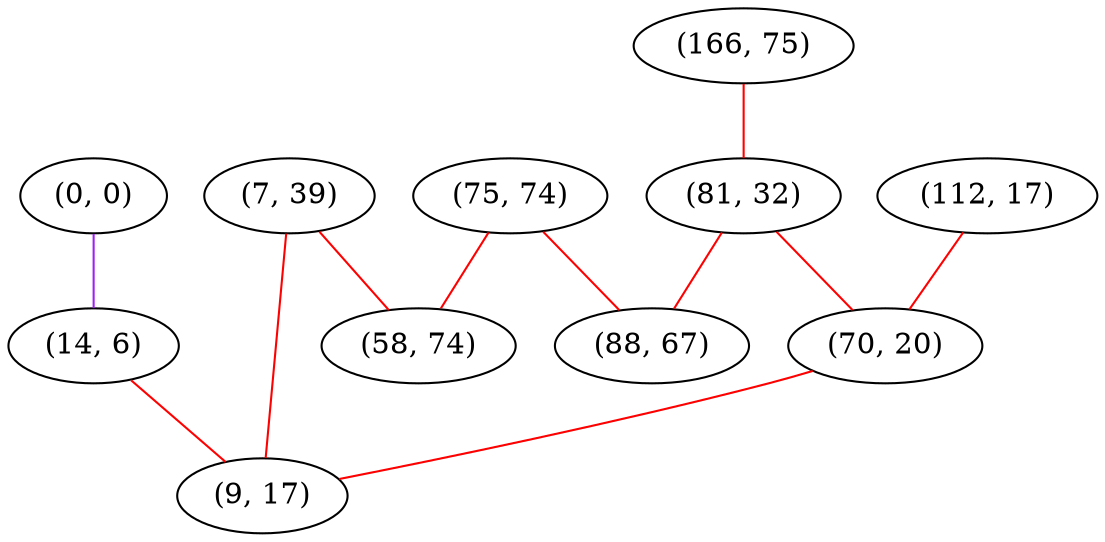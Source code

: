 graph "" {
"(112, 17)";
"(75, 74)";
"(0, 0)";
"(166, 75)";
"(81, 32)";
"(7, 39)";
"(14, 6)";
"(70, 20)";
"(88, 67)";
"(9, 17)";
"(58, 74)";
"(112, 17)" -- "(70, 20)"  [color=red, key=0, weight=1];
"(75, 74)" -- "(88, 67)"  [color=red, key=0, weight=1];
"(75, 74)" -- "(58, 74)"  [color=red, key=0, weight=1];
"(0, 0)" -- "(14, 6)"  [color=purple, key=0, weight=4];
"(166, 75)" -- "(81, 32)"  [color=red, key=0, weight=1];
"(81, 32)" -- "(70, 20)"  [color=red, key=0, weight=1];
"(81, 32)" -- "(88, 67)"  [color=red, key=0, weight=1];
"(7, 39)" -- "(9, 17)"  [color=red, key=0, weight=1];
"(7, 39)" -- "(58, 74)"  [color=red, key=0, weight=1];
"(14, 6)" -- "(9, 17)"  [color=red, key=0, weight=1];
"(70, 20)" -- "(9, 17)"  [color=red, key=0, weight=1];
}
